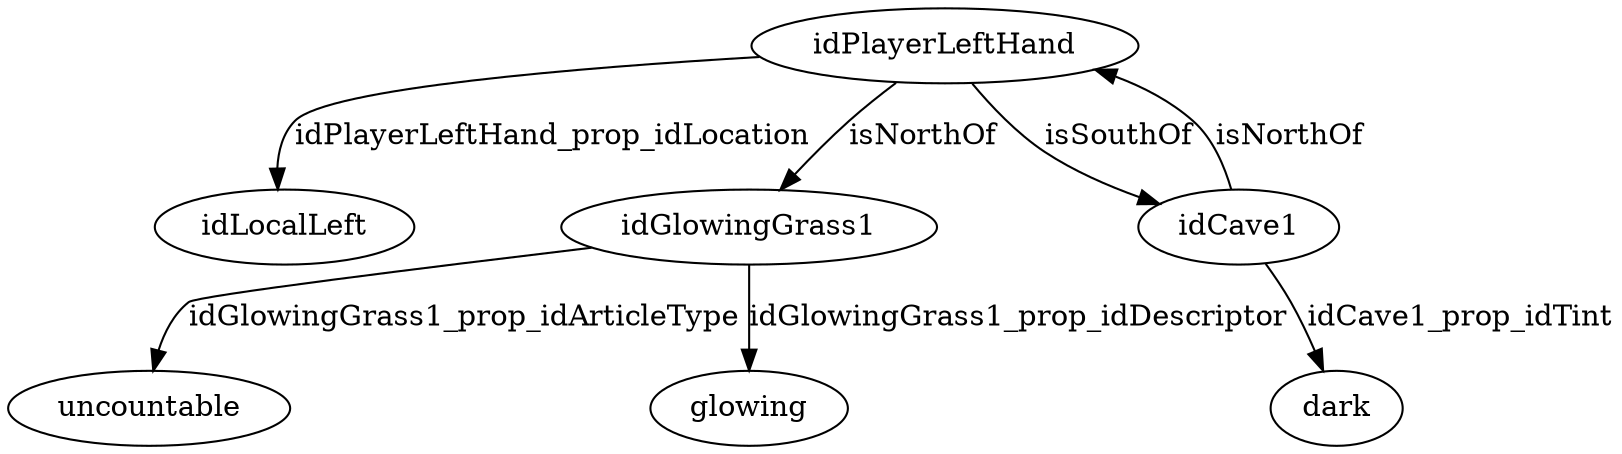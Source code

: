 strict digraph  {
idPlayerLeftHand [node_type=entity_node, root=root];
idLocalLeft;
idGlowingGrass1;
uncountable;
glowing;
idCave1;
dark;
idPlayerLeftHand -> idLocalLeft  [edge_type=property, label=idPlayerLeftHand_prop_idLocation];
idPlayerLeftHand -> idGlowingGrass1  [edge_type=relationship, label=isNorthOf];
idPlayerLeftHand -> idCave1  [edge_type=relationship, label=isSouthOf];
idGlowingGrass1 -> uncountable  [edge_type=property, label=idGlowingGrass1_prop_idArticleType];
idGlowingGrass1 -> glowing  [edge_type=property, label=idGlowingGrass1_prop_idDescriptor];
idCave1 -> dark  [edge_type=property, label=idCave1_prop_idTint];
idCave1 -> idPlayerLeftHand  [edge_type=relationship, label=isNorthOf];
}
